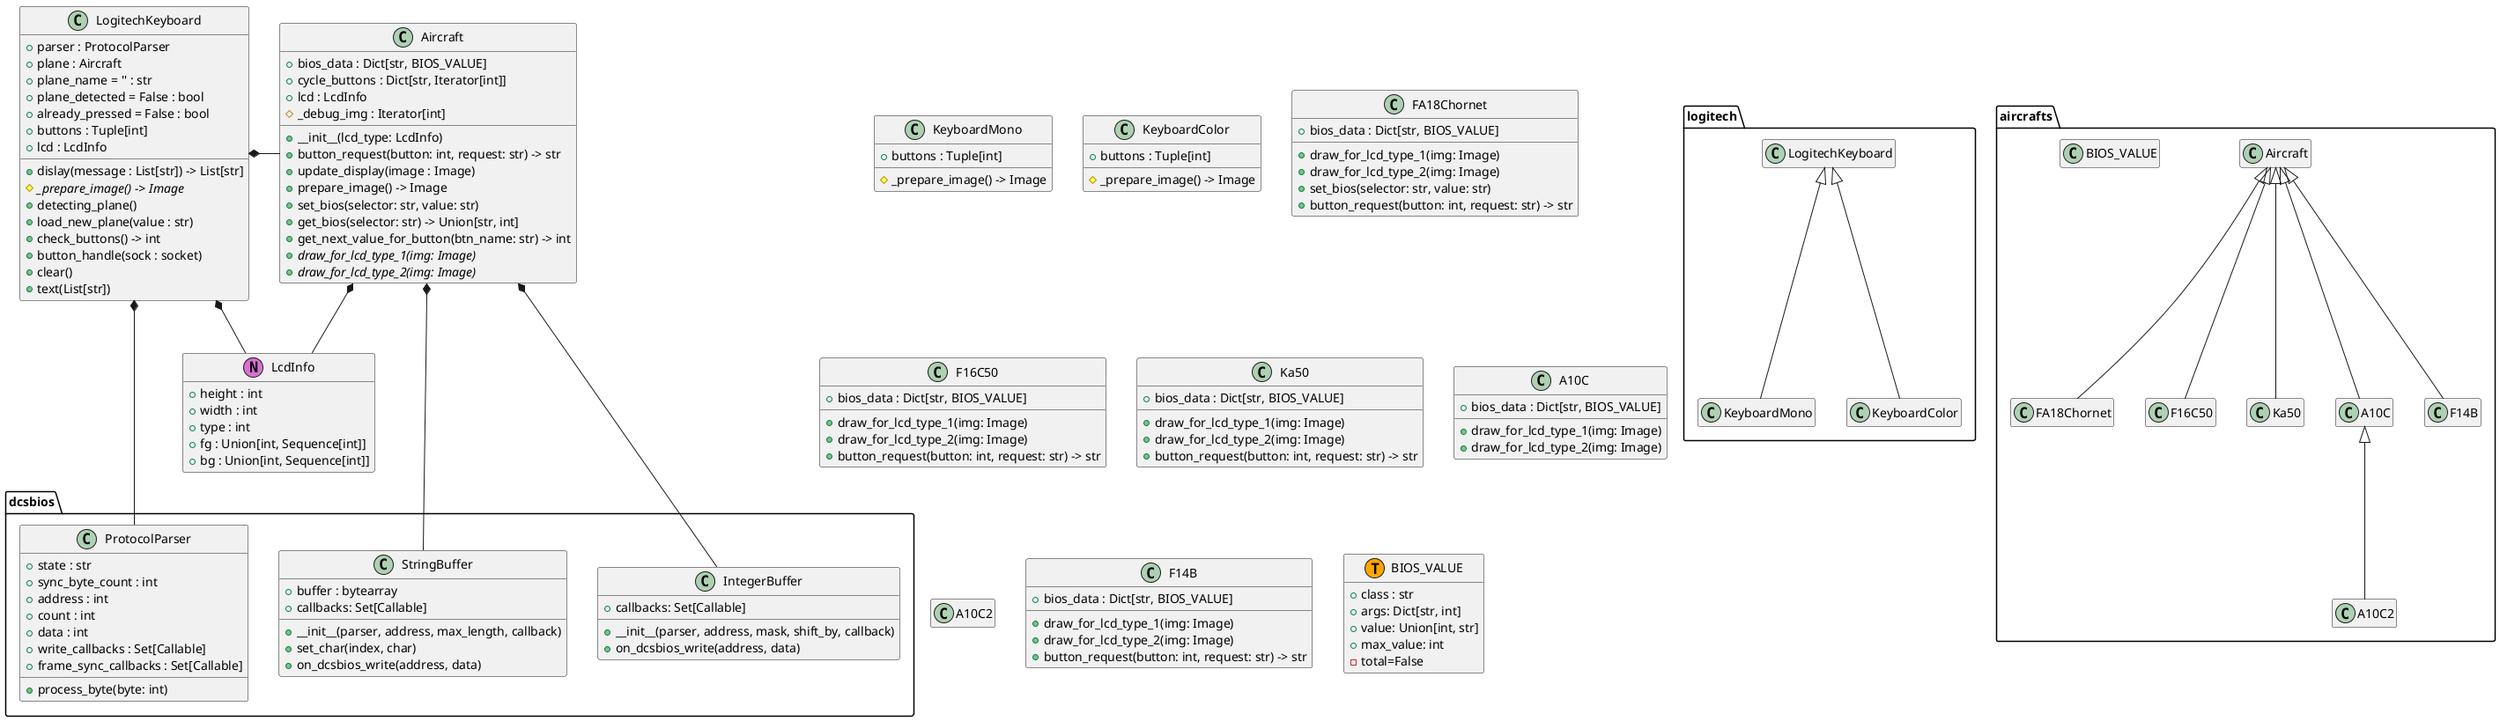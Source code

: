@startuml
hide empty members

package dcsbios {
    class ProtocolParser {
        + state : str
        + sync_byte_count : int
        + address : int
        + count : int
        + data : int
        + write_callbacks : Set[Callable]
        + frame_sync_callbacks : Set[Callable]
        + process_byte(byte: int)
    }

    class StringBuffer {
        + buffer : bytearray
        + callbacks: Set[Callable]
        + __init__(parser, address, max_length, callback)
        + set_char(index, char)
        + on_dcsbios_write(address, data)
    }

    class IntegerBuffer {
        + callbacks: Set[Callable]
        + __init__(parser, address, mask, shift_by, callback)
        + on_dcsbios_write(address, data)
    }
}

package logitech {
    LogitechKeyboard <|-- KeyboardMono
    LogitechKeyboard <|-- KeyboardColor
}

class LogitechKeyboard {
    + parser : ProtocolParser
    + plane : Aircraft
    + plane_name = '' : str
    + plane_detected = False : bool
    + already_pressed = False : bool
    + buttons : Tuple[int]
    + lcd : LcdInfo
    + dislay(message : List[str]) -> List[str]
    # {abstract} _prepare_image() -> Image
    + detecting_plane()
    + load_new_plane(value : str)
    + check_buttons() -> int
    + button_handle(sock : socket)
    + clear()
    + text(List[str])
}

class KeyboardMono {
    + buttons : Tuple[int]
    # _prepare_image() -> Image
}

class KeyboardColor {
    + buttons : Tuple[int]
    # _prepare_image() -> Image
}


package aircrafts {
  Aircraft <|-- FA18Chornet
  Aircraft <|-- F16C50
  Aircraft <|-- Ka50
  Aircraft <|-- A10C
  A10C <|-- A10C2
  Aircraft <|-- F14B
  class BIOS_VALUE
}

class Aircraft {
    + bios_data : Dict[str, BIOS_VALUE]
    + cycle_buttons : Dict[str, Iterator[int]]
    + lcd : LcdInfo
    # _debug_img : Iterator[int]
    + __init__(lcd_type: LcdInfo)
    + button_request(button: int, request: str) -> str
    + update_display(image : Image)
    + prepare_image() -> Image
    + set_bios(selector: str, value: str)
    + get_bios(selector: str) -> Union[str, int]
    + get_next_value_for_button(btn_name: str) -> int
    + {abstract} draw_for_lcd_type_1(img: Image)
    + {abstract} draw_for_lcd_type_2(img: Image)
}

class FA18Chornet {
    + bios_data : Dict[str, BIOS_VALUE]
    + draw_for_lcd_type_1(img: Image)
    + draw_for_lcd_type_2(img: Image)
    + set_bios(selector: str, value: str)
    + button_request(button: int, request: str) -> str
}

class F16C50 {
    + bios_data : Dict[str, BIOS_VALUE]
    + draw_for_lcd_type_1(img: Image)
    + draw_for_lcd_type_2(img: Image)
    + button_request(button: int, request: str) -> str
}

class Ka50 {
    + bios_data : Dict[str, BIOS_VALUE]
    + draw_for_lcd_type_1(img: Image)
    + draw_for_lcd_type_2(img: Image)
    + button_request(button: int, request: str) -> str
}

class A10C {
    + bios_data : Dict[str, BIOS_VALUE]
    + draw_for_lcd_type_1(img: Image)
    + draw_for_lcd_type_2(img: Image)
}

class A10C2 {
}

class F14B {
    + bios_data : Dict[str, BIOS_VALUE]
    + draw_for_lcd_type_1(img: Image)
    + draw_for_lcd_type_2(img: Image)
    + button_request(button: int, request: str) -> str
}

LogitechKeyboard *- Aircraft
LogitechKeyboard *- LcdInfo
LogitechKeyboard *--- ProtocolParser
Aircraft *-- LcdInfo
Aircraft *-- StringBuffer
Aircraft *-- IntegerBuffer

class BIOS_VALUE <<(T,orange)>> {
    + class : str
    + args: Dict[str, int]
    + value: Union[int, str]
    + max_value: int
    - total=False
}

class LcdInfo <<(N,orchid)>> {
    + height : int
    + width : int
    + type : int
    + fg : Union[int, Sequence[int]]
    + bg : Union[int, Sequence[int]]
}
@enduml